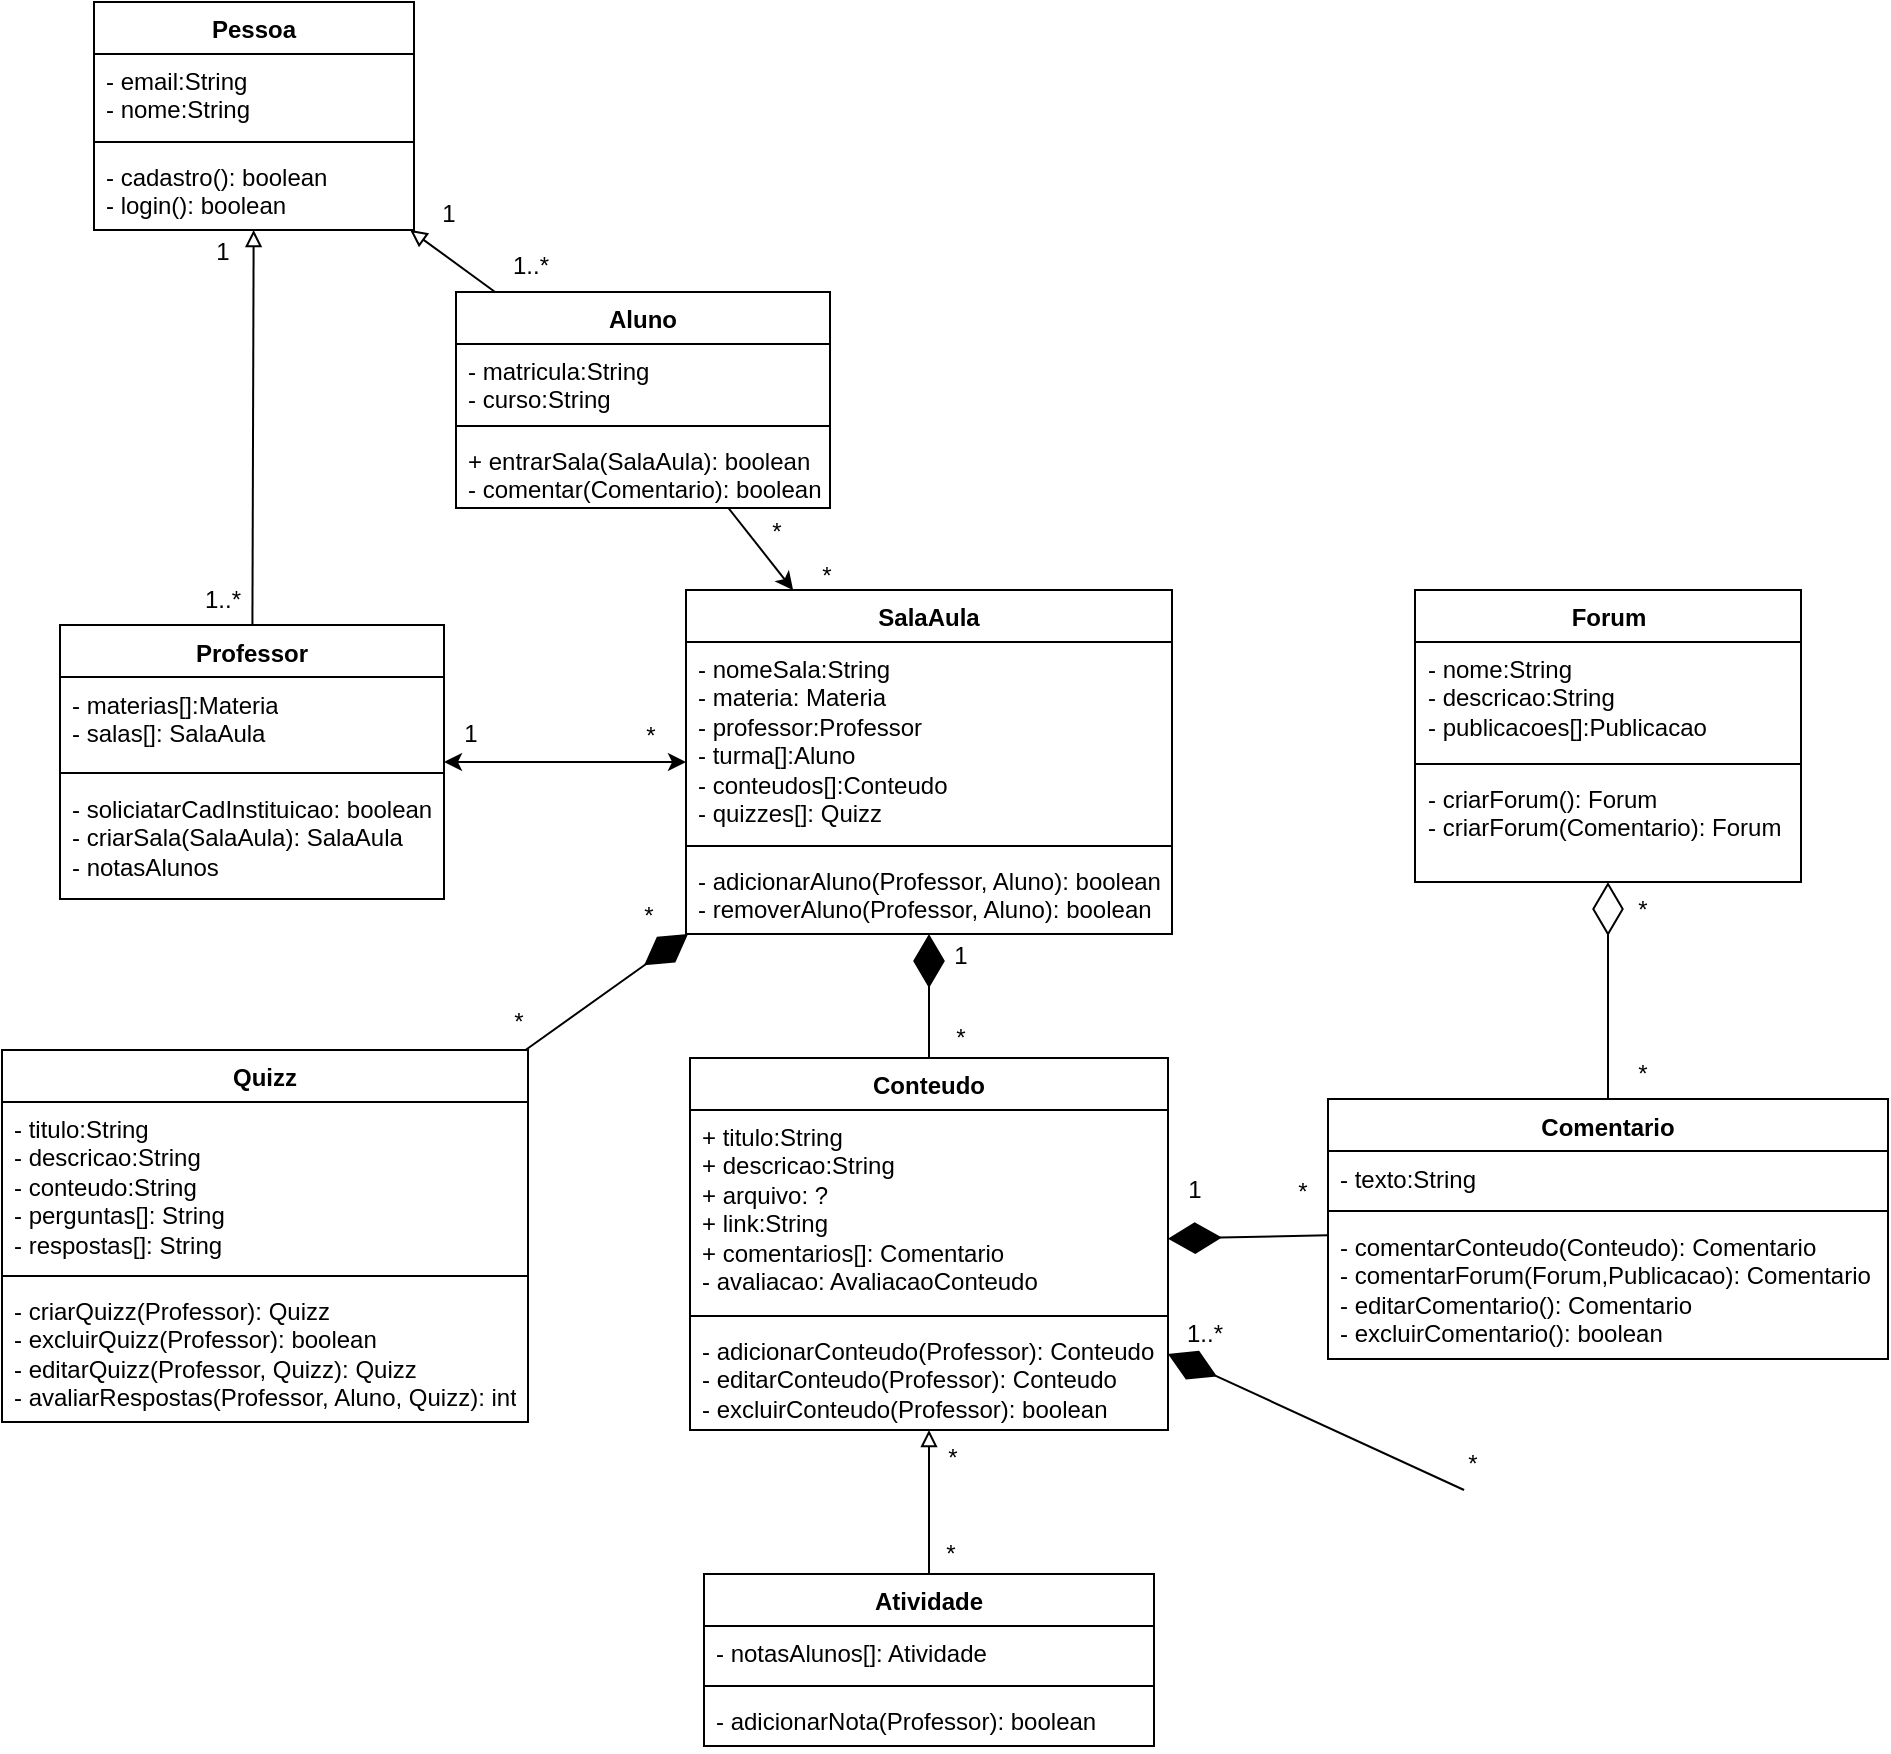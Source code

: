 <mxfile version="24.7.17">
  <diagram id="hHYA7nyM4EVOkoQlwSno" name="Página-1">
    <mxGraphModel dx="1380" dy="634" grid="0" gridSize="10" guides="1" tooltips="1" connect="1" arrows="1" fold="1" page="0" pageScale="1" pageWidth="1169" pageHeight="827" math="0" shadow="0">
      <root>
        <mxCell id="0" />
        <mxCell id="1" parent="0" />
        <mxCell id="6Xl_yp25UxLdCeFqiYun-1" value="Pessoa" style="swimlane;fontStyle=1;align=center;verticalAlign=top;childLayout=stackLayout;horizontal=1;startSize=26;horizontalStack=0;resizeParent=1;resizeParentMax=0;resizeLast=0;collapsible=1;marginBottom=0;whiteSpace=wrap;html=1;" parent="1" vertex="1">
          <mxGeometry x="84" y="107" width="160" height="114" as="geometry" />
        </mxCell>
        <mxCell id="6Xl_yp25UxLdCeFqiYun-2" value="- email:String&lt;div&gt;- nome:String&lt;br&gt;&lt;/div&gt;" style="text;align=left;verticalAlign=top;spacingLeft=4;spacingRight=4;overflow=hidden;rotatable=0;points=[[0,0.5],[1,0.5]];portConstraint=eastwest;whiteSpace=wrap;html=1;" parent="6Xl_yp25UxLdCeFqiYun-1" vertex="1">
          <mxGeometry y="26" width="160" height="40" as="geometry" />
        </mxCell>
        <mxCell id="6Xl_yp25UxLdCeFqiYun-3" value="" style="line;strokeWidth=1;align=left;verticalAlign=middle;spacingTop=-1;spacingLeft=3;spacingRight=3;rotatable=0;labelPosition=right;points=[];portConstraint=eastwest;" parent="6Xl_yp25UxLdCeFqiYun-1" vertex="1">
          <mxGeometry y="66" width="160" height="8" as="geometry" />
        </mxCell>
        <mxCell id="6Xl_yp25UxLdCeFqiYun-4" value="- cadastro(): boolean&lt;br&gt;- login(): boolean" style="text;align=left;verticalAlign=top;spacingLeft=4;spacingRight=4;overflow=hidden;rotatable=0;points=[[0,0.5],[1,0.5]];portConstraint=eastwest;whiteSpace=wrap;html=1;" parent="6Xl_yp25UxLdCeFqiYun-1" vertex="1">
          <mxGeometry y="74" width="160" height="40" as="geometry" />
        </mxCell>
        <mxCell id="6Xl_yp25UxLdCeFqiYun-59" style="rounded=0;orthogonalLoop=1;jettySize=auto;html=1;" parent="1" source="6Xl_yp25UxLdCeFqiYun-5" target="6Xl_yp25UxLdCeFqiYun-21" edge="1">
          <mxGeometry relative="1" as="geometry" />
        </mxCell>
        <mxCell id="6Xl_yp25UxLdCeFqiYun-5" value="Aluno" style="swimlane;fontStyle=1;align=center;verticalAlign=top;childLayout=stackLayout;horizontal=1;startSize=26;horizontalStack=0;resizeParent=1;resizeParentMax=0;resizeLast=0;collapsible=1;marginBottom=0;whiteSpace=wrap;html=1;" parent="1" vertex="1">
          <mxGeometry x="265" y="252" width="187" height="108" as="geometry" />
        </mxCell>
        <mxCell id="6Xl_yp25UxLdCeFqiYun-6" value="- matricula:String&lt;br&gt;- curso:String" style="text;align=left;verticalAlign=top;spacingLeft=4;spacingRight=4;overflow=hidden;rotatable=0;points=[[0,0.5],[1,0.5]];portConstraint=eastwest;whiteSpace=wrap;html=1;" parent="6Xl_yp25UxLdCeFqiYun-5" vertex="1">
          <mxGeometry y="26" width="187" height="37" as="geometry" />
        </mxCell>
        <mxCell id="6Xl_yp25UxLdCeFqiYun-7" value="" style="line;strokeWidth=1;align=left;verticalAlign=middle;spacingTop=-1;spacingLeft=3;spacingRight=3;rotatable=0;labelPosition=right;points=[];portConstraint=eastwest;" parent="6Xl_yp25UxLdCeFqiYun-5" vertex="1">
          <mxGeometry y="63" width="187" height="8" as="geometry" />
        </mxCell>
        <mxCell id="6Xl_yp25UxLdCeFqiYun-8" value="+ entrarSala(SalaAula): boolean&lt;div&gt;- comentar(Comentario): boolean&lt;/div&gt;" style="text;align=left;verticalAlign=top;spacingLeft=4;spacingRight=4;overflow=hidden;rotatable=0;points=[[0,0.5],[1,0.5]];portConstraint=eastwest;whiteSpace=wrap;html=1;" parent="6Xl_yp25UxLdCeFqiYun-5" vertex="1">
          <mxGeometry y="71" width="187" height="37" as="geometry" />
        </mxCell>
        <mxCell id="6Xl_yp25UxLdCeFqiYun-58" style="edgeStyle=orthogonalEdgeStyle;rounded=0;orthogonalLoop=1;jettySize=auto;html=1;startArrow=classic;startFill=1;" parent="1" source="6Xl_yp25UxLdCeFqiYun-9" target="6Xl_yp25UxLdCeFqiYun-21" edge="1">
          <mxGeometry relative="1" as="geometry" />
        </mxCell>
        <mxCell id="6Xl_yp25UxLdCeFqiYun-9" value="Professor" style="swimlane;fontStyle=1;align=center;verticalAlign=top;childLayout=stackLayout;horizontal=1;startSize=26;horizontalStack=0;resizeParent=1;resizeParentMax=0;resizeLast=0;collapsible=1;marginBottom=0;whiteSpace=wrap;html=1;" parent="1" vertex="1">
          <mxGeometry x="67" y="418.5" width="192" height="137" as="geometry" />
        </mxCell>
        <mxCell id="6Xl_yp25UxLdCeFqiYun-10" value="- materias[]:Materia&lt;div&gt;- salas[]: SalaAula&lt;/div&gt;" style="text;align=left;verticalAlign=top;spacingLeft=4;spacingRight=4;overflow=hidden;rotatable=0;points=[[0,0.5],[1,0.5]];portConstraint=eastwest;whiteSpace=wrap;html=1;" parent="6Xl_yp25UxLdCeFqiYun-9" vertex="1">
          <mxGeometry y="26" width="192" height="44" as="geometry" />
        </mxCell>
        <mxCell id="6Xl_yp25UxLdCeFqiYun-11" value="" style="line;strokeWidth=1;align=left;verticalAlign=middle;spacingTop=-1;spacingLeft=3;spacingRight=3;rotatable=0;labelPosition=right;points=[];portConstraint=eastwest;" parent="6Xl_yp25UxLdCeFqiYun-9" vertex="1">
          <mxGeometry y="70" width="192" height="8" as="geometry" />
        </mxCell>
        <mxCell id="6Xl_yp25UxLdCeFqiYun-12" value="- soliciatarCadInstituicao: boolean&lt;br&gt;- criarSala(SalaAula): SalaAula&lt;br&gt;- notasAlunos" style="text;align=left;verticalAlign=top;spacingLeft=4;spacingRight=4;overflow=hidden;rotatable=0;points=[[0,0.5],[1,0.5]];portConstraint=eastwest;whiteSpace=wrap;html=1;" parent="6Xl_yp25UxLdCeFqiYun-9" vertex="1">
          <mxGeometry y="78" width="192" height="59" as="geometry" />
        </mxCell>
        <mxCell id="6Xl_yp25UxLdCeFqiYun-21" value="SalaAula" style="swimlane;fontStyle=1;align=center;verticalAlign=top;childLayout=stackLayout;horizontal=1;startSize=26;horizontalStack=0;resizeParent=1;resizeParentMax=0;resizeLast=0;collapsible=1;marginBottom=0;whiteSpace=wrap;html=1;" parent="1" vertex="1">
          <mxGeometry x="380" y="401" width="243" height="172" as="geometry" />
        </mxCell>
        <mxCell id="6Xl_yp25UxLdCeFqiYun-22" value="- nomeSala:String&lt;div&gt;- materia: Materia&lt;br&gt;- professor:Professor&lt;br&gt;- turma[]:Aluno&lt;div&gt;- conteudos[]:Conteudo&lt;br&gt;- quizzes[]: Quizz&lt;/div&gt;&lt;/div&gt;" style="text;align=left;verticalAlign=top;spacingLeft=4;spacingRight=4;overflow=hidden;rotatable=0;points=[[0,0.5],[1,0.5]];portConstraint=eastwest;whiteSpace=wrap;html=1;" parent="6Xl_yp25UxLdCeFqiYun-21" vertex="1">
          <mxGeometry y="26" width="243" height="98" as="geometry" />
        </mxCell>
        <mxCell id="6Xl_yp25UxLdCeFqiYun-23" value="" style="line;strokeWidth=1;align=left;verticalAlign=middle;spacingTop=-1;spacingLeft=3;spacingRight=3;rotatable=0;labelPosition=right;points=[];portConstraint=eastwest;" parent="6Xl_yp25UxLdCeFqiYun-21" vertex="1">
          <mxGeometry y="124" width="243" height="8" as="geometry" />
        </mxCell>
        <mxCell id="6Xl_yp25UxLdCeFqiYun-24" value="- adicionarAluno(Professor, Aluno): boolean&lt;br&gt;- removerAluno(Professor, Aluno): boolean" style="text;align=left;verticalAlign=top;spacingLeft=4;spacingRight=4;overflow=hidden;rotatable=0;points=[[0,0.5],[1,0.5]];portConstraint=eastwest;whiteSpace=wrap;html=1;" parent="6Xl_yp25UxLdCeFqiYun-21" vertex="1">
          <mxGeometry y="132" width="243" height="40" as="geometry" />
        </mxCell>
        <mxCell id="6Xl_yp25UxLdCeFqiYun-29" value="Conteudo" style="swimlane;fontStyle=1;align=center;verticalAlign=top;childLayout=stackLayout;horizontal=1;startSize=26;horizontalStack=0;resizeParent=1;resizeParentMax=0;resizeLast=0;collapsible=1;marginBottom=0;whiteSpace=wrap;html=1;" parent="1" vertex="1">
          <mxGeometry x="382" y="635" width="239" height="186" as="geometry" />
        </mxCell>
        <mxCell id="6Xl_yp25UxLdCeFqiYun-30" value="+ titulo:String&lt;div&gt;+ descricao:String&lt;/div&gt;&lt;div&gt;+ arquivo: ?&lt;br&gt;+ link:String&lt;br&gt;+ comentarios[]: Comentario&lt;br&gt;- avaliacao: AvaliacaoConteudo&lt;/div&gt;" style="text;align=left;verticalAlign=top;spacingLeft=4;spacingRight=4;overflow=hidden;rotatable=0;points=[[0,0.5],[1,0.5]];portConstraint=eastwest;whiteSpace=wrap;html=1;" parent="6Xl_yp25UxLdCeFqiYun-29" vertex="1">
          <mxGeometry y="26" width="239" height="99" as="geometry" />
        </mxCell>
        <mxCell id="6Xl_yp25UxLdCeFqiYun-31" value="" style="line;strokeWidth=1;align=left;verticalAlign=middle;spacingTop=-1;spacingLeft=3;spacingRight=3;rotatable=0;labelPosition=right;points=[];portConstraint=eastwest;" parent="6Xl_yp25UxLdCeFqiYun-29" vertex="1">
          <mxGeometry y="125" width="239" height="8" as="geometry" />
        </mxCell>
        <mxCell id="6Xl_yp25UxLdCeFqiYun-32" value="- adicionarConteudo(Professor): Conteudo&lt;br&gt;- editarConteudo(Professor): Conteudo&lt;br&gt;- excluirConteudo(Professor): boolean" style="text;align=left;verticalAlign=top;spacingLeft=4;spacingRight=4;overflow=hidden;rotatable=0;points=[[0,0.5],[1,0.5]];portConstraint=eastwest;whiteSpace=wrap;html=1;" parent="6Xl_yp25UxLdCeFqiYun-29" vertex="1">
          <mxGeometry y="133" width="239" height="53" as="geometry" />
        </mxCell>
        <mxCell id="6Xl_yp25UxLdCeFqiYun-43" value="Comentario" style="swimlane;fontStyle=1;align=center;verticalAlign=top;childLayout=stackLayout;horizontal=1;startSize=26;horizontalStack=0;resizeParent=1;resizeParentMax=0;resizeLast=0;collapsible=1;marginBottom=0;whiteSpace=wrap;html=1;" parent="1" vertex="1">
          <mxGeometry x="701" y="655.5" width="280" height="130" as="geometry" />
        </mxCell>
        <mxCell id="6Xl_yp25UxLdCeFqiYun-44" value="- texto:String" style="text;align=left;verticalAlign=top;spacingLeft=4;spacingRight=4;overflow=hidden;rotatable=0;points=[[0,0.5],[1,0.5]];portConstraint=eastwest;whiteSpace=wrap;html=1;" parent="6Xl_yp25UxLdCeFqiYun-43" vertex="1">
          <mxGeometry y="26" width="280" height="26" as="geometry" />
        </mxCell>
        <mxCell id="6Xl_yp25UxLdCeFqiYun-45" value="" style="line;strokeWidth=1;align=left;verticalAlign=middle;spacingTop=-1;spacingLeft=3;spacingRight=3;rotatable=0;labelPosition=right;points=[];portConstraint=eastwest;" parent="6Xl_yp25UxLdCeFqiYun-43" vertex="1">
          <mxGeometry y="52" width="280" height="8" as="geometry" />
        </mxCell>
        <mxCell id="6Xl_yp25UxLdCeFqiYun-46" value="- comentarConteudo(Conteudo): Comentario&lt;br&gt;- comentarForum(Forum,Publicacao): Comentario&lt;br&gt;- editarComentario(): Comentario&lt;div&gt;- excluirComentario(): boolean&lt;br&gt;&lt;/div&gt;" style="text;align=left;verticalAlign=top;spacingLeft=4;spacingRight=4;overflow=hidden;rotatable=0;points=[[0,0.5],[1,0.5]];portConstraint=eastwest;whiteSpace=wrap;html=1;" parent="6Xl_yp25UxLdCeFqiYun-43" vertex="1">
          <mxGeometry y="60" width="280" height="70" as="geometry" />
        </mxCell>
        <mxCell id="6Xl_yp25UxLdCeFqiYun-47" value="Forum" style="swimlane;fontStyle=1;align=center;verticalAlign=top;childLayout=stackLayout;horizontal=1;startSize=26;horizontalStack=0;resizeParent=1;resizeParentMax=0;resizeLast=0;collapsible=1;marginBottom=0;whiteSpace=wrap;html=1;" parent="1" vertex="1">
          <mxGeometry x="744.5" y="401" width="193" height="146" as="geometry" />
        </mxCell>
        <mxCell id="6Xl_yp25UxLdCeFqiYun-48" value="- nome:String&lt;br&gt;- descricao:String&lt;div&gt;- publicacoes[]:Publicacao&lt;/div&gt;" style="text;align=left;verticalAlign=top;spacingLeft=4;spacingRight=4;overflow=hidden;rotatable=0;points=[[0,0.5],[1,0.5]];portConstraint=eastwest;whiteSpace=wrap;html=1;" parent="6Xl_yp25UxLdCeFqiYun-47" vertex="1">
          <mxGeometry y="26" width="193" height="57" as="geometry" />
        </mxCell>
        <mxCell id="6Xl_yp25UxLdCeFqiYun-49" value="" style="line;strokeWidth=1;align=left;verticalAlign=middle;spacingTop=-1;spacingLeft=3;spacingRight=3;rotatable=0;labelPosition=right;points=[];portConstraint=eastwest;" parent="6Xl_yp25UxLdCeFqiYun-47" vertex="1">
          <mxGeometry y="83" width="193" height="8" as="geometry" />
        </mxCell>
        <mxCell id="6Xl_yp25UxLdCeFqiYun-50" value="- criarForum(): Forum&lt;div&gt;- criarForum(Comentario): Forum&lt;/div&gt;" style="text;align=left;verticalAlign=top;spacingLeft=4;spacingRight=4;overflow=hidden;rotatable=0;points=[[0,0.5],[1,0.5]];portConstraint=eastwest;whiteSpace=wrap;html=1;" parent="6Xl_yp25UxLdCeFqiYun-47" vertex="1">
          <mxGeometry y="91" width="193" height="55" as="geometry" />
        </mxCell>
        <mxCell id="6Xl_yp25UxLdCeFqiYun-51" value="" style="endArrow=diamondThin;endFill=1;endSize=24;html=1;rounded=0;" parent="1" source="6Xl_yp25UxLdCeFqiYun-29" target="6Xl_yp25UxLdCeFqiYun-21" edge="1">
          <mxGeometry width="160" relative="1" as="geometry">
            <mxPoint x="259.5" y="865.5" as="sourcePoint" />
            <mxPoint x="419.5" y="865.5" as="targetPoint" />
          </mxGeometry>
        </mxCell>
        <mxCell id="6Xl_yp25UxLdCeFqiYun-52" value="" style="endArrow=block;html=1;rounded=0;endFill=0;" parent="1" source="6Xl_yp25UxLdCeFqiYun-9" target="6Xl_yp25UxLdCeFqiYun-1" edge="1">
          <mxGeometry width="50" height="50" relative="1" as="geometry">
            <mxPoint x="432" y="228" as="sourcePoint" />
            <mxPoint x="482" y="178" as="targetPoint" />
          </mxGeometry>
        </mxCell>
        <mxCell id="6Xl_yp25UxLdCeFqiYun-54" value="" style="endArrow=block;html=1;rounded=0;endFill=0;" parent="1" source="6Xl_yp25UxLdCeFqiYun-5" target="6Xl_yp25UxLdCeFqiYun-1" edge="1">
          <mxGeometry width="50" height="50" relative="1" as="geometry">
            <mxPoint x="260" y="321" as="sourcePoint" />
            <mxPoint x="260" y="254" as="targetPoint" />
          </mxGeometry>
        </mxCell>
        <mxCell id="6Xl_yp25UxLdCeFqiYun-61" value="" style="endArrow=diamondThin;endFill=1;endSize=24;html=1;rounded=0;" parent="1" source="6Xl_yp25UxLdCeFqiYun-43" target="6Xl_yp25UxLdCeFqiYun-29" edge="1">
          <mxGeometry width="160" relative="1" as="geometry">
            <mxPoint x="432" y="732" as="sourcePoint" />
            <mxPoint x="346" y="731" as="targetPoint" />
          </mxGeometry>
        </mxCell>
        <mxCell id="6Xl_yp25UxLdCeFqiYun-62" value="" style="endArrow=diamondThin;endFill=0;endSize=24;html=1;rounded=0;" parent="1" source="6Xl_yp25UxLdCeFqiYun-43" target="6Xl_yp25UxLdCeFqiYun-47" edge="1">
          <mxGeometry width="160" relative="1" as="geometry">
            <mxPoint x="549" y="441" as="sourcePoint" />
            <mxPoint x="599" y="359" as="targetPoint" />
          </mxGeometry>
        </mxCell>
        <mxCell id="6Xl_yp25UxLdCeFqiYun-72" value="" style="endArrow=diamondThin;endFill=1;endSize=24;html=1;rounded=0;" parent="1" target="6Xl_yp25UxLdCeFqiYun-29" edge="1">
          <mxGeometry width="160" relative="1" as="geometry">
            <mxPoint x="769.034" y="851" as="sourcePoint" />
            <mxPoint x="573" y="852" as="targetPoint" />
          </mxGeometry>
        </mxCell>
        <mxCell id="6Xl_yp25UxLdCeFqiYun-73" value="*" style="text;html=1;align=center;verticalAlign=middle;resizable=0;points=[];autosize=1;" parent="1" vertex="1">
          <mxGeometry x="505" y="612" width="23" height="26" as="geometry" />
        </mxCell>
        <mxCell id="6Xl_yp25UxLdCeFqiYun-74" value="1" style="text;html=1;align=center;verticalAlign=middle;resizable=0;points=[];autosize=1;" parent="1" vertex="1">
          <mxGeometry x="504" y="571" width="25" height="26" as="geometry" />
        </mxCell>
        <mxCell id="6Xl_yp25UxLdCeFqiYun-75" value="1" style="text;html=1;align=center;verticalAlign=middle;resizable=0;points=[];autosize=1;" parent="1" vertex="1">
          <mxGeometry x="621" y="688" width="25" height="26" as="geometry" />
        </mxCell>
        <mxCell id="6Xl_yp25UxLdCeFqiYun-76" value="*" style="text;html=1;align=center;verticalAlign=middle;resizable=0;points=[];autosize=1;" parent="1" vertex="1">
          <mxGeometry x="676" y="689" width="23" height="26" as="geometry" />
        </mxCell>
        <mxCell id="6Xl_yp25UxLdCeFqiYun-80" value="1" style="text;html=1;align=center;verticalAlign=middle;resizable=0;points=[];autosize=1;" parent="1" vertex="1">
          <mxGeometry x="259" y="460" width="25" height="26" as="geometry" />
        </mxCell>
        <mxCell id="6Xl_yp25UxLdCeFqiYun-81" value="*" style="text;html=1;align=center;verticalAlign=middle;resizable=0;points=[];autosize=1;" parent="1" vertex="1">
          <mxGeometry x="350" y="461" width="23" height="26" as="geometry" />
        </mxCell>
        <mxCell id="6Xl_yp25UxLdCeFqiYun-82" value="*" style="text;html=1;align=center;verticalAlign=middle;resizable=0;points=[];autosize=1;" parent="1" vertex="1">
          <mxGeometry x="761" y="825" width="23" height="26" as="geometry" />
        </mxCell>
        <mxCell id="6Xl_yp25UxLdCeFqiYun-83" value="1..*" style="text;html=1;align=center;verticalAlign=middle;resizable=0;points=[];autosize=1;" parent="1" vertex="1">
          <mxGeometry x="621" y="759.5" width="36" height="26" as="geometry" />
        </mxCell>
        <mxCell id="6Xl_yp25UxLdCeFqiYun-92" value="Quizz" style="swimlane;fontStyle=1;align=center;verticalAlign=top;childLayout=stackLayout;horizontal=1;startSize=26;horizontalStack=0;resizeParent=1;resizeParentMax=0;resizeLast=0;collapsible=1;marginBottom=0;whiteSpace=wrap;html=1;" parent="1" vertex="1">
          <mxGeometry x="38" y="631" width="263" height="186" as="geometry" />
        </mxCell>
        <mxCell id="6Xl_yp25UxLdCeFqiYun-93" value="- titulo:String&lt;br&gt;- descricao:String&lt;div&gt;- conteudo:String&lt;/div&gt;&lt;div&gt;- perguntas[]: String&lt;/div&gt;&lt;div&gt;- respostas[]: String&lt;/div&gt;" style="text;align=left;verticalAlign=top;spacingLeft=4;spacingRight=4;overflow=hidden;rotatable=0;points=[[0,0.5],[1,0.5]];portConstraint=eastwest;whiteSpace=wrap;html=1;" parent="6Xl_yp25UxLdCeFqiYun-92" vertex="1">
          <mxGeometry y="26" width="263" height="83" as="geometry" />
        </mxCell>
        <mxCell id="6Xl_yp25UxLdCeFqiYun-94" value="" style="line;strokeWidth=1;align=left;verticalAlign=middle;spacingTop=-1;spacingLeft=3;spacingRight=3;rotatable=0;labelPosition=right;points=[];portConstraint=eastwest;" parent="6Xl_yp25UxLdCeFqiYun-92" vertex="1">
          <mxGeometry y="109" width="263" height="8" as="geometry" />
        </mxCell>
        <mxCell id="6Xl_yp25UxLdCeFqiYun-95" value="- criarQuizz(Professor): Quizz&lt;div&gt;- excluirQuizz(Professor): boolean&lt;br&gt;- editarQuizz(Professor, Quizz): Quizz&lt;br&gt;- avaliarRespostas(Professor, Aluno, Quizz): int&lt;/div&gt;" style="text;align=left;verticalAlign=top;spacingLeft=4;spacingRight=4;overflow=hidden;rotatable=0;points=[[0,0.5],[1,0.5]];portConstraint=eastwest;whiteSpace=wrap;html=1;" parent="6Xl_yp25UxLdCeFqiYun-92" vertex="1">
          <mxGeometry y="117" width="263" height="69" as="geometry" />
        </mxCell>
        <mxCell id="6Xl_yp25UxLdCeFqiYun-96" value="1" style="text;html=1;align=center;verticalAlign=middle;resizable=0;points=[];autosize=1;" parent="1" vertex="1">
          <mxGeometry x="135.5" y="219" width="25" height="26" as="geometry" />
        </mxCell>
        <mxCell id="6Xl_yp25UxLdCeFqiYun-97" value="1..*" style="text;html=1;align=center;verticalAlign=middle;resizable=0;points=[];autosize=1;" parent="1" vertex="1">
          <mxGeometry x="130" y="393" width="36" height="26" as="geometry" />
        </mxCell>
        <mxCell id="6Xl_yp25UxLdCeFqiYun-98" value="1" style="text;html=1;align=center;verticalAlign=middle;resizable=0;points=[];autosize=1;" parent="1" vertex="1">
          <mxGeometry x="248" y="200" width="25" height="26" as="geometry" />
        </mxCell>
        <mxCell id="6Xl_yp25UxLdCeFqiYun-99" value="1..*" style="text;html=1;align=center;verticalAlign=middle;resizable=0;points=[];autosize=1;" parent="1" vertex="1">
          <mxGeometry x="284" y="226" width="36" height="26" as="geometry" />
        </mxCell>
        <mxCell id="6Xl_yp25UxLdCeFqiYun-100" value="*" style="text;html=1;align=center;verticalAlign=middle;resizable=0;points=[];autosize=1;" parent="1" vertex="1">
          <mxGeometry x="413" y="359" width="23" height="26" as="geometry" />
        </mxCell>
        <mxCell id="6Xl_yp25UxLdCeFqiYun-101" value="*" style="text;html=1;align=center;verticalAlign=middle;resizable=0;points=[];autosize=1;" parent="1" vertex="1">
          <mxGeometry x="438" y="381" width="23" height="26" as="geometry" />
        </mxCell>
        <mxCell id="6Xl_yp25UxLdCeFqiYun-111" value="*" style="text;html=1;align=center;verticalAlign=middle;resizable=0;points=[];autosize=1;" parent="1" vertex="1">
          <mxGeometry x="846" y="630" width="23" height="26" as="geometry" />
        </mxCell>
        <mxCell id="6Xl_yp25UxLdCeFqiYun-112" value="*" style="text;html=1;align=center;verticalAlign=middle;resizable=0;points=[];autosize=1;" parent="1" vertex="1">
          <mxGeometry x="846" y="548" width="23" height="26" as="geometry" />
        </mxCell>
        <mxCell id="6Xl_yp25UxLdCeFqiYun-116" value="" style="endArrow=diamondThin;endFill=1;endSize=24;html=1;rounded=0;" parent="1" source="6Xl_yp25UxLdCeFqiYun-92" target="6Xl_yp25UxLdCeFqiYun-21" edge="1">
          <mxGeometry width="160" relative="1" as="geometry">
            <mxPoint x="512" y="645" as="sourcePoint" />
            <mxPoint x="512" y="583" as="targetPoint" />
          </mxGeometry>
        </mxCell>
        <mxCell id="6Xl_yp25UxLdCeFqiYun-117" value="*" style="text;html=1;align=center;verticalAlign=middle;resizable=0;points=[];autosize=1;" parent="1" vertex="1">
          <mxGeometry x="284" y="604" width="23" height="26" as="geometry" />
        </mxCell>
        <mxCell id="6Xl_yp25UxLdCeFqiYun-118" value="*" style="text;html=1;align=center;verticalAlign=middle;resizable=0;points=[];autosize=1;" parent="1" vertex="1">
          <mxGeometry x="349" y="551" width="23" height="26" as="geometry" />
        </mxCell>
        <mxCell id="6Xl_yp25UxLdCeFqiYun-119" value="Atividade" style="swimlane;fontStyle=1;align=center;verticalAlign=top;childLayout=stackLayout;horizontal=1;startSize=26;horizontalStack=0;resizeParent=1;resizeParentMax=0;resizeLast=0;collapsible=1;marginBottom=0;whiteSpace=wrap;html=1;" parent="1" vertex="1">
          <mxGeometry x="389" y="893" width="225" height="86" as="geometry" />
        </mxCell>
        <mxCell id="6Xl_yp25UxLdCeFqiYun-120" value="- notasAlunos[]: Atividade" style="text;align=left;verticalAlign=top;spacingLeft=4;spacingRight=4;overflow=hidden;rotatable=0;points=[[0,0.5],[1,0.5]];portConstraint=eastwest;whiteSpace=wrap;html=1;" parent="6Xl_yp25UxLdCeFqiYun-119" vertex="1">
          <mxGeometry y="26" width="225" height="26" as="geometry" />
        </mxCell>
        <mxCell id="6Xl_yp25UxLdCeFqiYun-121" value="" style="line;strokeWidth=1;align=left;verticalAlign=middle;spacingTop=-1;spacingLeft=3;spacingRight=3;rotatable=0;labelPosition=right;points=[];portConstraint=eastwest;" parent="6Xl_yp25UxLdCeFqiYun-119" vertex="1">
          <mxGeometry y="52" width="225" height="8" as="geometry" />
        </mxCell>
        <mxCell id="6Xl_yp25UxLdCeFqiYun-122" value="- adicionarNota(Professor): boolean" style="text;align=left;verticalAlign=top;spacingLeft=4;spacingRight=4;overflow=hidden;rotatable=0;points=[[0,0.5],[1,0.5]];portConstraint=eastwest;whiteSpace=wrap;html=1;" parent="6Xl_yp25UxLdCeFqiYun-119" vertex="1">
          <mxGeometry y="60" width="225" height="26" as="geometry" />
        </mxCell>
        <mxCell id="6Xl_yp25UxLdCeFqiYun-124" value="" style="endArrow=block;html=1;rounded=0;endFill=0;" parent="1" source="6Xl_yp25UxLdCeFqiYun-119" target="6Xl_yp25UxLdCeFqiYun-29" edge="1">
          <mxGeometry width="50" height="50" relative="1" as="geometry">
            <mxPoint x="324.0" y="1155" as="sourcePoint" />
            <mxPoint x="374.0" y="1105" as="targetPoint" />
          </mxGeometry>
        </mxCell>
        <mxCell id="6Xl_yp25UxLdCeFqiYun-125" value="*" style="text;html=1;align=center;verticalAlign=middle;resizable=0;points=[];autosize=1;" parent="1" vertex="1">
          <mxGeometry x="500" y="870" width="23" height="26" as="geometry" />
        </mxCell>
        <mxCell id="6Xl_yp25UxLdCeFqiYun-126" value="*" style="text;html=1;align=center;verticalAlign=middle;resizable=0;points=[];autosize=1;" parent="1" vertex="1">
          <mxGeometry x="501" y="822" width="23" height="26" as="geometry" />
        </mxCell>
      </root>
    </mxGraphModel>
  </diagram>
</mxfile>
